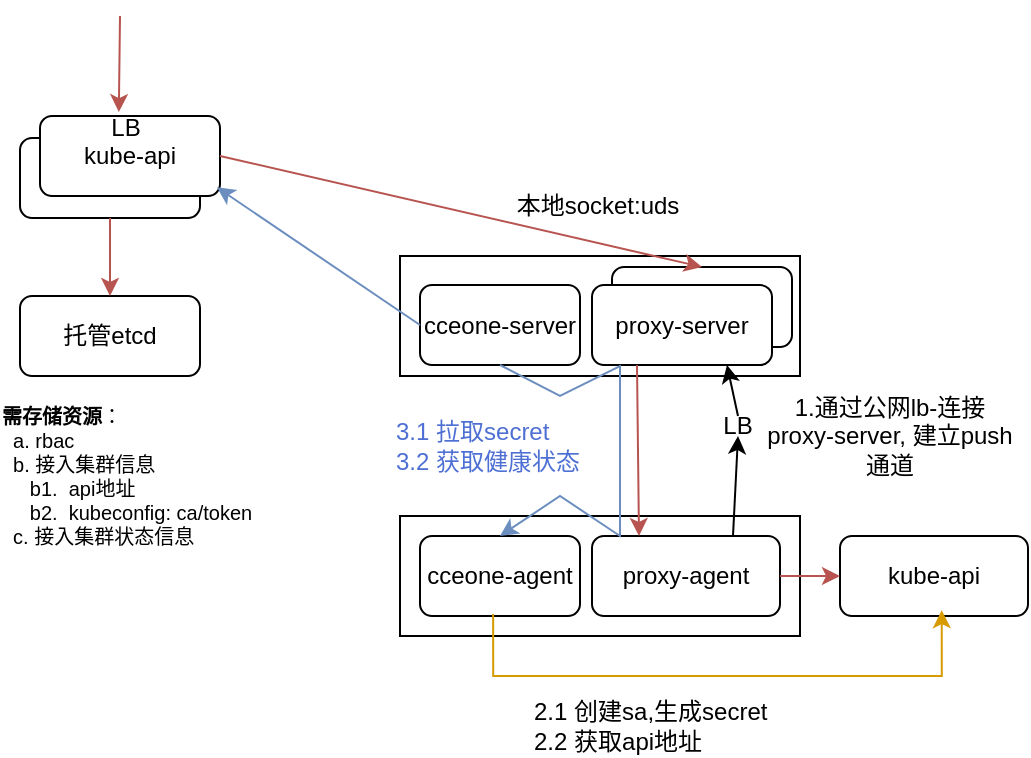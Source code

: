 <mxfile version="24.8.0" pages="3">
  <diagram name="第 1 页" id="vx7_abRNMlwdQiWkKpIo">
    <mxGraphModel dx="819" dy="446" grid="1" gridSize="10" guides="1" tooltips="1" connect="1" arrows="1" fold="1" page="1" pageScale="1" pageWidth="827" pageHeight="1169" math="0" shadow="0">
      <root>
        <mxCell id="0" />
        <mxCell id="1" parent="0" />
        <mxCell id="AwFK9_NXIlLO-7JiCI5e-35" value="" style="rounded=0;whiteSpace=wrap;html=1;" vertex="1" parent="1">
          <mxGeometry x="360" y="300" width="200" height="60" as="geometry" />
        </mxCell>
        <mxCell id="AwFK9_NXIlLO-7JiCI5e-34" value="" style="rounded=0;whiteSpace=wrap;html=1;" vertex="1" parent="1">
          <mxGeometry x="360" y="430" width="200" height="60" as="geometry" />
        </mxCell>
        <mxCell id="AwFK9_NXIlLO-7JiCI5e-11" value="api-server" style="rounded=1;whiteSpace=wrap;html=1;" vertex="1" parent="1">
          <mxGeometry x="170" y="241" width="90" height="40" as="geometry" />
        </mxCell>
        <mxCell id="AwFK9_NXIlLO-7JiCI5e-10" value="proxy-server" style="rounded=1;whiteSpace=wrap;html=1;" vertex="1" parent="1">
          <mxGeometry x="466" y="305.5" width="90" height="40" as="geometry" />
        </mxCell>
        <mxCell id="AwFK9_NXIlLO-7JiCI5e-1" value="托管etcd" style="rounded=1;whiteSpace=wrap;html=1;" vertex="1" parent="1">
          <mxGeometry x="170" y="320" width="90" height="40" as="geometry" />
        </mxCell>
        <mxCell id="AwFK9_NXIlLO-7JiCI5e-2" value="kube-api" style="rounded=1;whiteSpace=wrap;html=1;" vertex="1" parent="1">
          <mxGeometry x="180" y="230" width="90" height="40" as="geometry" />
        </mxCell>
        <mxCell id="AwFK9_NXIlLO-7JiCI5e-6" value="LB" style="text;html=1;align=center;verticalAlign=middle;whiteSpace=wrap;rounded=0;" vertex="1" parent="1">
          <mxGeometry x="193" y="231" width="60" height="10" as="geometry" />
        </mxCell>
        <mxCell id="AwFK9_NXIlLO-7JiCI5e-7" value="proxy-server" style="rounded=1;whiteSpace=wrap;html=1;" vertex="1" parent="1">
          <mxGeometry x="456" y="314.5" width="90" height="40" as="geometry" />
        </mxCell>
        <mxCell id="AwFK9_NXIlLO-7JiCI5e-8" value="" style="endArrow=classic;html=1;rounded=0;exitX=1;exitY=0.5;exitDx=0;exitDy=0;entryX=0.5;entryY=0;entryDx=0;entryDy=0;fillColor=#f8cecc;strokeColor=#b85450;" edge="1" parent="1" source="AwFK9_NXIlLO-7JiCI5e-2" target="AwFK9_NXIlLO-7JiCI5e-10">
          <mxGeometry width="50" height="50" relative="1" as="geometry">
            <mxPoint x="350" y="300" as="sourcePoint" />
            <mxPoint x="380" y="250" as="targetPoint" />
          </mxGeometry>
        </mxCell>
        <mxCell id="AwFK9_NXIlLO-7JiCI5e-9" value="本地socket:uds" style="text;html=1;align=center;verticalAlign=middle;whiteSpace=wrap;rounded=0;" vertex="1" parent="1">
          <mxGeometry x="414" y="260" width="90" height="30" as="geometry" />
        </mxCell>
        <mxCell id="AwFK9_NXIlLO-7JiCI5e-12" value="proxy-agent" style="rounded=1;whiteSpace=wrap;html=1;" vertex="1" parent="1">
          <mxGeometry x="456" y="440" width="94" height="40" as="geometry" />
        </mxCell>
        <mxCell id="AwFK9_NXIlLO-7JiCI5e-13" value="" style="endArrow=classic;html=1;rounded=0;exitX=0.5;exitY=1;exitDx=0;exitDy=0;entryX=0.5;entryY=0;entryDx=0;entryDy=0;fillColor=#f8cecc;strokeColor=#b85450;" edge="1" parent="1" source="AwFK9_NXIlLO-7JiCI5e-11" target="AwFK9_NXIlLO-7JiCI5e-1">
          <mxGeometry width="50" height="50" relative="1" as="geometry">
            <mxPoint x="270" y="350" as="sourcePoint" />
            <mxPoint x="320" y="300" as="targetPoint" />
          </mxGeometry>
        </mxCell>
        <mxCell id="AwFK9_NXIlLO-7JiCI5e-14" value="&lt;div&gt;&lt;b&gt;需存储资源&lt;/b&gt;：&lt;/div&gt;&lt;font style=&quot;font-size: 10px;&quot;&gt;&amp;nbsp; a. rbac&lt;/font&gt;&lt;div style=&quot;font-size: 10px;&quot;&gt;&lt;font style=&quot;font-size: 10px;&quot;&gt;&amp;nbsp; b. 接入集群信息&lt;/font&gt;&lt;/div&gt;&lt;div style=&quot;font-size: 10px;&quot;&gt;&lt;font style=&quot;font-size: 10px;&quot;&gt;&amp;nbsp; &amp;nbsp; &amp;nbsp;b1.&amp;nbsp; api地址&lt;/font&gt;&lt;/div&gt;&lt;div style=&quot;font-size: 10px;&quot;&gt;&lt;font style=&quot;font-size: 10px;&quot;&gt;&amp;nbsp; &amp;nbsp; &amp;nbsp;b2.&amp;nbsp; kubeconfig: ca/token&lt;/font&gt;&lt;/div&gt;&lt;div style=&quot;font-size: 10px;&quot;&gt;&lt;font style=&quot;font-size: 10px;&quot;&gt;&amp;nbsp; c.&amp;nbsp;接入集群状态信息&lt;/font&gt;&lt;/div&gt;" style="text;html=1;align=left;verticalAlign=top;whiteSpace=wrap;rounded=0;strokeColor=none;dashed=1;spacing=0;fontSize=10;" vertex="1" parent="1">
          <mxGeometry x="160.5" y="370" width="125" height="70" as="geometry" />
        </mxCell>
        <mxCell id="AwFK9_NXIlLO-7JiCI5e-16" value="" style="endArrow=classic;html=1;rounded=0;exitX=0.75;exitY=0;exitDx=0;exitDy=0;entryX=0.5;entryY=1;entryDx=0;entryDy=0;" edge="1" parent="1" source="AwFK9_NXIlLO-7JiCI5e-12" target="AwFK9_NXIlLO-7JiCI5e-20">
          <mxGeometry width="50" height="50" relative="1" as="geometry">
            <mxPoint x="320" y="530" as="sourcePoint" />
            <mxPoint x="524" y="400" as="targetPoint" />
          </mxGeometry>
        </mxCell>
        <mxCell id="AwFK9_NXIlLO-7JiCI5e-17" value="" style="endArrow=classic;html=1;rounded=0;entryX=0.25;entryY=0;entryDx=0;entryDy=0;exitX=0.25;exitY=1;exitDx=0;exitDy=0;fillColor=#f8cecc;strokeColor=#b85450;" edge="1" parent="1" source="AwFK9_NXIlLO-7JiCI5e-7" target="AwFK9_NXIlLO-7JiCI5e-12">
          <mxGeometry width="50" height="50" relative="1" as="geometry">
            <mxPoint x="534" y="457" as="sourcePoint" />
            <mxPoint x="534" y="365" as="targetPoint" />
          </mxGeometry>
        </mxCell>
        <mxCell id="AwFK9_NXIlLO-7JiCI5e-18" value="kube-api" style="rounded=1;whiteSpace=wrap;html=1;" vertex="1" parent="1">
          <mxGeometry x="580" y="440" width="94" height="40" as="geometry" />
        </mxCell>
        <mxCell id="AwFK9_NXIlLO-7JiCI5e-19" value="" style="endArrow=classic;html=1;rounded=0;entryX=0;entryY=0.5;entryDx=0;entryDy=0;exitX=1;exitY=0.5;exitDx=0;exitDy=0;fillColor=#f8cecc;strokeColor=#b85450;" edge="1" parent="1" source="AwFK9_NXIlLO-7JiCI5e-12" target="AwFK9_NXIlLO-7JiCI5e-18">
          <mxGeometry width="50" height="50" relative="1" as="geometry">
            <mxPoint x="500" y="540" as="sourcePoint" />
            <mxPoint x="550" y="490" as="targetPoint" />
          </mxGeometry>
        </mxCell>
        <mxCell id="AwFK9_NXIlLO-7JiCI5e-20" value="LB" style="text;html=1;align=center;verticalAlign=middle;whiteSpace=wrap;rounded=0;" vertex="1" parent="1">
          <mxGeometry x="512" y="380" width="34" height="10" as="geometry" />
        </mxCell>
        <mxCell id="AwFK9_NXIlLO-7JiCI5e-22" value="" style="endArrow=classic;html=1;rounded=0;exitX=0.5;exitY=0;exitDx=0;exitDy=0;entryX=0.75;entryY=1;entryDx=0;entryDy=0;" edge="1" parent="1" source="AwFK9_NXIlLO-7JiCI5e-20" target="AwFK9_NXIlLO-7JiCI5e-7">
          <mxGeometry width="50" height="50" relative="1" as="geometry">
            <mxPoint x="550" y="430" as="sourcePoint" />
            <mxPoint x="600" y="380" as="targetPoint" />
          </mxGeometry>
        </mxCell>
        <mxCell id="AwFK9_NXIlLO-7JiCI5e-25" value="cceone-agent" style="rounded=1;whiteSpace=wrap;html=1;" vertex="1" parent="1">
          <mxGeometry x="370" y="440" width="80" height="40" as="geometry" />
        </mxCell>
        <mxCell id="AwFK9_NXIlLO-7JiCI5e-27" value="cceone-server" style="rounded=1;whiteSpace=wrap;html=1;" vertex="1" parent="1">
          <mxGeometry x="370" y="314.5" width="80" height="40" as="geometry" />
        </mxCell>
        <mxCell id="AwFK9_NXIlLO-7JiCI5e-28" value="" style="endArrow=classic;html=1;rounded=0;exitX=0.5;exitY=1;exitDx=0;exitDy=0;entryX=0.5;entryY=0;entryDx=0;entryDy=0;fillColor=#dae8fc;strokeColor=#6c8ebf;" edge="1" parent="1" source="AwFK9_NXIlLO-7JiCI5e-27" target="AwFK9_NXIlLO-7JiCI5e-25">
          <mxGeometry width="50" height="50" relative="1" as="geometry">
            <mxPoint x="270" y="500" as="sourcePoint" />
            <mxPoint x="320" y="450" as="targetPoint" />
            <Array as="points">
              <mxPoint x="440" y="370" />
              <mxPoint x="470" y="355" />
              <mxPoint x="470" y="440" />
              <mxPoint x="440" y="420" />
            </Array>
          </mxGeometry>
        </mxCell>
        <mxCell id="AwFK9_NXIlLO-7JiCI5e-29" value="" style="endArrow=classic;html=1;rounded=0;entryX=0.983;entryY=0.892;entryDx=0;entryDy=0;entryPerimeter=0;exitX=0;exitY=0.5;exitDx=0;exitDy=0;fillColor=#dae8fc;strokeColor=#6c8ebf;" edge="1" parent="1" source="AwFK9_NXIlLO-7JiCI5e-27" target="AwFK9_NXIlLO-7JiCI5e-2">
          <mxGeometry width="50" height="50" relative="1" as="geometry">
            <mxPoint x="310" y="440" as="sourcePoint" />
            <mxPoint x="360" y="390" as="targetPoint" />
          </mxGeometry>
        </mxCell>
        <mxCell id="AwFK9_NXIlLO-7JiCI5e-30" value="" style="endArrow=classic;html=1;rounded=0;entryX=0.541;entryY=0.927;entryDx=0;entryDy=0;entryPerimeter=0;exitX=0.457;exitY=0.975;exitDx=0;exitDy=0;exitPerimeter=0;edgeStyle=orthogonalEdgeStyle;fillColor=#ffe6cc;strokeColor=#d79b00;" edge="1" parent="1" source="AwFK9_NXIlLO-7JiCI5e-25" target="AwFK9_NXIlLO-7JiCI5e-18">
          <mxGeometry width="50" height="50" relative="1" as="geometry">
            <mxPoint x="400" y="560" as="sourcePoint" />
            <mxPoint x="450" y="510" as="targetPoint" />
            <Array as="points">
              <mxPoint x="407" y="510" />
              <mxPoint x="631" y="510" />
            </Array>
          </mxGeometry>
        </mxCell>
        <mxCell id="AwFK9_NXIlLO-7JiCI5e-31" value="2.1 创建sa,生成secret&lt;div&gt;2.2 获取api地址&lt;/div&gt;" style="text;html=1;align=left;verticalAlign=middle;whiteSpace=wrap;rounded=0;" vertex="1" parent="1">
          <mxGeometry x="425" y="520" width="135" height="30" as="geometry" />
        </mxCell>
        <mxCell id="AwFK9_NXIlLO-7JiCI5e-32" value="1.通过公网lb-连接proxy-server,&amp;nbsp;建立push通道" style="text;html=1;align=center;verticalAlign=middle;whiteSpace=wrap;rounded=0;" vertex="1" parent="1">
          <mxGeometry x="540" y="370" width="130" height="40" as="geometry" />
        </mxCell>
        <mxCell id="AwFK9_NXIlLO-7JiCI5e-33" value="3.1 拉取secret&lt;div&gt;3.2&amp;nbsp;获取健康状态&lt;/div&gt;" style="text;html=1;align=left;verticalAlign=middle;whiteSpace=wrap;rounded=0;fontColor=#4e70d4;" vertex="1" parent="1">
          <mxGeometry x="356" y="380" width="100" height="30" as="geometry" />
        </mxCell>
        <mxCell id="AwFK9_NXIlLO-7JiCI5e-36" value="" style="endArrow=classic;html=1;rounded=0;entryX=0.438;entryY=-0.049;entryDx=0;entryDy=0;entryPerimeter=0;fillColor=#f8cecc;strokeColor=#b85450;" edge="1" parent="1" target="AwFK9_NXIlLO-7JiCI5e-2">
          <mxGeometry width="50" height="50" relative="1" as="geometry">
            <mxPoint x="220" y="180" as="sourcePoint" />
            <mxPoint x="370" y="190" as="targetPoint" />
          </mxGeometry>
        </mxCell>
      </root>
    </mxGraphModel>
  </diagram>
  <diagram id="ETl6RqDt7xu-_E7aeNPK" name="第 2 页">
    <mxGraphModel dx="1434" dy="780" grid="1" gridSize="10" guides="1" tooltips="1" connect="1" arrows="1" fold="1" page="1" pageScale="1" pageWidth="827" pageHeight="1169" math="0" shadow="0">
      <root>
        <mxCell id="0" />
        <mxCell id="1" parent="0" />
        <mxCell id="EVjvadqiVXaI0Ge2F5db-2" value="ccseone agent" style="rounded=1;whiteSpace=wrap;html=1;" vertex="1" parent="1">
          <mxGeometry x="270" y="290" width="120" height="60" as="geometry" />
        </mxCell>
        <mxCell id="EVjvadqiVXaI0Ge2F5db-3" value="hub kubeapi" style="rounded=1;whiteSpace=wrap;html=1;" vertex="1" parent="1">
          <mxGeometry x="270" y="120" width="120" height="60" as="geometry" />
        </mxCell>
        <mxCell id="EVjvadqiVXaI0Ge2F5db-4" value="proxy-agent" style="rounded=1;whiteSpace=wrap;html=1;" vertex="1" parent="1">
          <mxGeometry x="414" y="290" width="120" height="60" as="geometry" />
        </mxCell>
        <mxCell id="EVjvadqiVXaI0Ge2F5db-5" value="proxy-server" style="rounded=1;whiteSpace=wrap;html=1;" vertex="1" parent="1">
          <mxGeometry x="420" y="120" width="120" height="60" as="geometry" />
        </mxCell>
        <mxCell id="EVjvadqiVXaI0Ge2F5db-6" value="" style="endArrow=classic;html=1;rounded=0;entryX=0.5;entryY=1;entryDx=0;entryDy=0;exitX=0.5;exitY=0;exitDx=0;exitDy=0;" edge="1" parent="1" source="EVjvadqiVXaI0Ge2F5db-4" target="EVjvadqiVXaI0Ge2F5db-5">
          <mxGeometry width="50" height="50" relative="1" as="geometry">
            <mxPoint x="570" y="340" as="sourcePoint" />
            <mxPoint x="620" y="290" as="targetPoint" />
          </mxGeometry>
        </mxCell>
        <mxCell id="EVjvadqiVXaI0Ge2F5db-7" value="" style="endArrow=classic;html=1;rounded=0;entryX=0.5;entryY=1;entryDx=0;entryDy=0;dashed=1;" edge="1" parent="1" source="EVjvadqiVXaI0Ge2F5db-2" target="EVjvadqiVXaI0Ge2F5db-3">
          <mxGeometry width="50" height="50" relative="1" as="geometry">
            <mxPoint x="250" y="450" as="sourcePoint" />
            <mxPoint x="300" y="400" as="targetPoint" />
          </mxGeometry>
        </mxCell>
        <mxCell id="EVjvadqiVXaI0Ge2F5db-8" value="1.生成token" style="text;html=1;align=center;verticalAlign=middle;whiteSpace=wrap;rounded=0;" vertex="1" parent="1">
          <mxGeometry x="160" y="150" width="80" height="30" as="geometry" />
        </mxCell>
        <mxCell id="EVjvadqiVXaI0Ge2F5db-9" value="2.1 根据token生成bootstrap secret&lt;div&gt;2.2.&amp;nbsp;生成sa/secret&lt;/div&gt;&lt;div&gt;2.3&amp;nbsp;写hub kubeapi&lt;/div&gt;" style="text;html=1;align=left;verticalAlign=middle;whiteSpace=wrap;rounded=0;" vertex="1" parent="1">
          <mxGeometry x="180" y="360" width="210" height="40" as="geometry" />
        </mxCell>
        <mxCell id="EVjvadqiVXaI0Ge2F5db-10" value="问题:&amp;nbsp;只能访问 proxy serer,&amp;nbsp; 到hub kubeapi网络不通" style="text;html=1;align=left;verticalAlign=middle;whiteSpace=wrap;rounded=0;" vertex="1" parent="1">
          <mxGeometry x="185" y="420" width="290" height="30" as="geometry" />
        </mxCell>
      </root>
    </mxGraphModel>
  </diagram>
  <diagram id="B6tbsJ89T8T1Qx0uVFUr" name="第 3 页">
    <mxGraphModel dx="1434" dy="780" grid="1" gridSize="10" guides="1" tooltips="1" connect="1" arrows="1" fold="1" page="1" pageScale="1" pageWidth="827" pageHeight="1169" math="0" shadow="0">
      <root>
        <mxCell id="0" />
        <mxCell id="1" parent="0" />
        <mxCell id="BsrIwlpFVe4VYJBZBc9x-18" value="" style="rounded=0;whiteSpace=wrap;html=1;" vertex="1" parent="1">
          <mxGeometry x="20" y="430" width="740" height="210" as="geometry" />
        </mxCell>
        <mxCell id="BsrIwlpFVe4VYJBZBc9x-17" value="" style="rounded=0;whiteSpace=wrap;html=1;" vertex="1" parent="1">
          <mxGeometry x="20" y="180" width="740" height="200" as="geometry" />
        </mxCell>
        <mxCell id="BsrIwlpFVe4VYJBZBc9x-2" value="apiservice:v1apha1.cluster.core.oam.dev" style="shape=card;whiteSpace=wrap;html=1;" vertex="1" parent="1">
          <mxGeometry x="50" y="200" width="240" height="40" as="geometry" />
        </mxCell>
        <mxCell id="BsrIwlpFVe4VYJBZBc9x-4" value="gateway-deployment" style="rounded=1;whiteSpace=wrap;html=1;" vertex="1" parent="1">
          <mxGeometry x="105" y="300" width="130" height="40" as="geometry" />
        </mxCell>
        <mxCell id="BsrIwlpFVe4VYJBZBc9x-5" value="anp:proxy-server" style="rounded=1;whiteSpace=wrap;html=1;" vertex="1" parent="1">
          <mxGeometry x="400" y="300" width="130" height="40" as="geometry" />
        </mxCell>
        <mxCell id="BsrIwlpFVe4VYJBZBc9x-6" value="kubeapi" style="rounded=1;whiteSpace=wrap;html=1;" vertex="1" parent="1">
          <mxGeometry x="580" y="300" width="130" height="40" as="geometry" />
        </mxCell>
        <mxCell id="BsrIwlpFVe4VYJBZBc9x-7" value="anp:proxy-agent" style="rounded=1;whiteSpace=wrap;html=1;" vertex="1" parent="1">
          <mxGeometry x="400" y="460" width="130" height="40" as="geometry" />
        </mxCell>
        <mxCell id="BsrIwlpFVe4VYJBZBc9x-8" value="cluster-proxy:agent" style="rounded=1;whiteSpace=wrap;html=1;" vertex="1" parent="1">
          <mxGeometry x="580" y="460" width="130" height="40" as="geometry" />
        </mxCell>
        <mxCell id="BsrIwlpFVe4VYJBZBc9x-9" value="" style="endArrow=classic;html=1;rounded=0;exitX=1;exitY=0.5;exitDx=0;exitDy=0;entryX=0;entryY=0.5;entryDx=0;entryDy=0;fillColor=#f8cecc;strokeColor=#b85450;" edge="1" parent="1" source="BsrIwlpFVe4VYJBZBc9x-7" target="BsrIwlpFVe4VYJBZBc9x-8">
          <mxGeometry width="50" height="50" relative="1" as="geometry">
            <mxPoint x="640" y="620" as="sourcePoint" />
            <mxPoint x="690" y="570" as="targetPoint" />
          </mxGeometry>
        </mxCell>
        <mxCell id="BsrIwlpFVe4VYJBZBc9x-10" value="" style="endArrow=classic;html=1;rounded=0;entryX=0.5;entryY=1;entryDx=0;entryDy=0;exitX=0.5;exitY=0;exitDx=0;exitDy=0;fillColor=#f8cecc;strokeColor=#b85450;" edge="1" parent="1" source="BsrIwlpFVe4VYJBZBc9x-8" target="BsrIwlpFVe4VYJBZBc9x-6">
          <mxGeometry width="50" height="50" relative="1" as="geometry">
            <mxPoint x="470" y="620" as="sourcePoint" />
            <mxPoint x="520" y="570" as="targetPoint" />
          </mxGeometry>
        </mxCell>
        <mxCell id="BsrIwlpFVe4VYJBZBc9x-11" value="" style="endArrow=classic;html=1;rounded=0;entryX=1;entryY=0.5;entryDx=0;entryDy=0;exitX=0;exitY=0.5;exitDx=0;exitDy=0;fillColor=#f8cecc;strokeColor=#b85450;" edge="1" parent="1" source="BsrIwlpFVe4VYJBZBc9x-6" target="BsrIwlpFVe4VYJBZBc9x-5">
          <mxGeometry width="50" height="50" relative="1" as="geometry">
            <mxPoint x="590" y="610" as="sourcePoint" />
            <mxPoint x="640" y="560" as="targetPoint" />
          </mxGeometry>
        </mxCell>
        <mxCell id="BsrIwlpFVe4VYJBZBc9x-12" value="" style="endArrow=classic;html=1;rounded=0;fillColor=#dae8fc;strokeColor=#6c8ebf;" edge="1" parent="1">
          <mxGeometry width="50" height="50" relative="1" as="geometry">
            <mxPoint x="180" y="140" as="sourcePoint" />
            <mxPoint x="180" y="200" as="targetPoint" />
          </mxGeometry>
        </mxCell>
        <mxCell id="BsrIwlpFVe4VYJBZBc9x-13" value="" style="endArrow=classic;html=1;rounded=0;entryX=0.5;entryY=0;entryDx=0;entryDy=0;fillColor=#dae8fc;strokeColor=#6c8ebf;" edge="1" parent="1" source="BsrIwlpFVe4VYJBZBc9x-2" target="BsrIwlpFVe4VYJBZBc9x-4">
          <mxGeometry width="50" height="50" relative="1" as="geometry">
            <mxPoint x="150" y="520" as="sourcePoint" />
            <mxPoint x="200" y="470" as="targetPoint" />
          </mxGeometry>
        </mxCell>
        <mxCell id="BsrIwlpFVe4VYJBZBc9x-14" value="" style="endArrow=classic;html=1;rounded=0;entryX=0;entryY=0.5;entryDx=0;entryDy=0;exitX=1;exitY=0.5;exitDx=0;exitDy=0;fillColor=#dae8fc;strokeColor=#6c8ebf;" edge="1" parent="1" source="BsrIwlpFVe4VYJBZBc9x-4" target="BsrIwlpFVe4VYJBZBc9x-5">
          <mxGeometry width="50" height="50" relative="1" as="geometry">
            <mxPoint x="360" y="460" as="sourcePoint" />
            <mxPoint x="410" y="410" as="targetPoint" />
          </mxGeometry>
        </mxCell>
        <mxCell id="BsrIwlpFVe4VYJBZBc9x-15" value="" style="endArrow=classic;html=1;rounded=0;exitX=0.5;exitY=1;exitDx=0;exitDy=0;fillColor=#dae8fc;strokeColor=#6c8ebf;" edge="1" parent="1" source="BsrIwlpFVe4VYJBZBc9x-5" target="BsrIwlpFVe4VYJBZBc9x-7">
          <mxGeometry width="50" height="50" relative="1" as="geometry">
            <mxPoint x="480" y="600" as="sourcePoint" />
            <mxPoint x="530" y="550" as="targetPoint" />
          </mxGeometry>
        </mxCell>
        <mxCell id="BsrIwlpFVe4VYJBZBc9x-16" value="kubeapi" style="rounded=1;whiteSpace=wrap;html=1;" vertex="1" parent="1">
          <mxGeometry x="590" y="570" width="110" height="40" as="geometry" />
        </mxCell>
        <mxCell id="BsrIwlpFVe4VYJBZBc9x-19" value="svc:&lt;span style=&quot;text-align: left;&quot;&gt;ExternalName&lt;/span&gt;" style="shape=card;whiteSpace=wrap;html=1;" vertex="1" parent="1">
          <mxGeometry x="394" y="515" width="112.5" height="40" as="geometry" />
        </mxCell>
        <mxCell id="BsrIwlpFVe4VYJBZBc9x-20" value="&lt;div&gt;&lt;div&gt;apiVersion: v1&lt;/div&gt;&lt;div&gt;kind: Service&lt;/div&gt;&lt;div&gt;metadata:&lt;/div&gt;&lt;div&gt;&amp;nbsp; name: ccseone-managed-01&lt;/div&gt;&lt;div&gt;&amp;nbsp; namespace: open-cluster-management-cluster-proxy&lt;/div&gt;&lt;div&gt;spec:&lt;/div&gt;&lt;div&gt;&amp;nbsp; externalName: kubernetes.default.svc.cluster.local&lt;/div&gt;&lt;div&gt;&amp;nbsp; sessionAffinity: None&lt;/div&gt;&lt;div&gt;&amp;nbsp; type: ExternalName&lt;/div&gt;&lt;/div&gt;" style="text;html=1;align=left;verticalAlign=middle;whiteSpace=wrap;rounded=0;" vertex="1" parent="1">
          <mxGeometry x="40" y="470" width="320" height="140" as="geometry" />
        </mxCell>
        <mxCell id="BsrIwlpFVe4VYJBZBc9x-21" value="svc:&lt;span style=&quot;text-align: left;&quot;&gt;kubernetes.default&lt;/span&gt;" style="shape=card;whiteSpace=wrap;html=1;" vertex="1" parent="1">
          <mxGeometry x="392.75" y="570" width="115" height="40" as="geometry" />
        </mxCell>
        <mxCell id="BsrIwlpFVe4VYJBZBc9x-22" value="" style="endArrow=classic;html=1;rounded=0;exitX=0.5;exitY=1;exitDx=0;exitDy=0;entryX=0;entryY=0;entryDx=71.25;entryDy=0;entryPerimeter=0;fillColor=#dae8fc;strokeColor=#6c8ebf;" edge="1" parent="1" source="BsrIwlpFVe4VYJBZBc9x-7" target="BsrIwlpFVe4VYJBZBc9x-19">
          <mxGeometry width="50" height="50" relative="1" as="geometry">
            <mxPoint x="300" y="590" as="sourcePoint" />
            <mxPoint x="350" y="540" as="targetPoint" />
          </mxGeometry>
        </mxCell>
        <mxCell id="BsrIwlpFVe4VYJBZBc9x-23" value="" style="endArrow=classic;html=1;rounded=0;exitX=0.5;exitY=1;exitDx=0;exitDy=0;exitPerimeter=0;entryX=0.5;entryY=0;entryDx=0;entryDy=0;entryPerimeter=0;fillColor=#dae8fc;strokeColor=#6c8ebf;" edge="1" parent="1" source="BsrIwlpFVe4VYJBZBc9x-19" target="BsrIwlpFVe4VYJBZBc9x-21">
          <mxGeometry width="50" height="50" relative="1" as="geometry">
            <mxPoint x="550" y="710" as="sourcePoint" />
            <mxPoint x="600" y="660" as="targetPoint" />
          </mxGeometry>
        </mxCell>
        <mxCell id="BsrIwlpFVe4VYJBZBc9x-24" value="" style="endArrow=classic;html=1;rounded=0;entryX=0;entryY=0.5;entryDx=0;entryDy=0;exitX=1;exitY=0.5;exitDx=0;exitDy=0;exitPerimeter=0;fillColor=#dae8fc;strokeColor=#6c8ebf;" edge="1" parent="1" source="BsrIwlpFVe4VYJBZBc9x-21" target="BsrIwlpFVe4VYJBZBc9x-16">
          <mxGeometry width="50" height="50" relative="1" as="geometry">
            <mxPoint x="550" y="640" as="sourcePoint" />
            <mxPoint x="600" y="590" as="targetPoint" />
          </mxGeometry>
        </mxCell>
        <mxCell id="BsrIwlpFVe4VYJBZBc9x-25" value="&lt;b&gt;hub集群&lt;/b&gt;" style="text;html=1;align=center;verticalAlign=middle;whiteSpace=wrap;rounded=0;" vertex="1" parent="1">
          <mxGeometry x="20" y="180" width="60" height="30" as="geometry" />
        </mxCell>
        <mxCell id="BsrIwlpFVe4VYJBZBc9x-26" value="&lt;b&gt;工作集群&lt;/b&gt;" style="text;html=1;align=center;verticalAlign=middle;whiteSpace=wrap;rounded=0;" vertex="1" parent="1">
          <mxGeometry x="20" y="430" width="60" height="30" as="geometry" />
        </mxCell>
      </root>
    </mxGraphModel>
  </diagram>
</mxfile>
